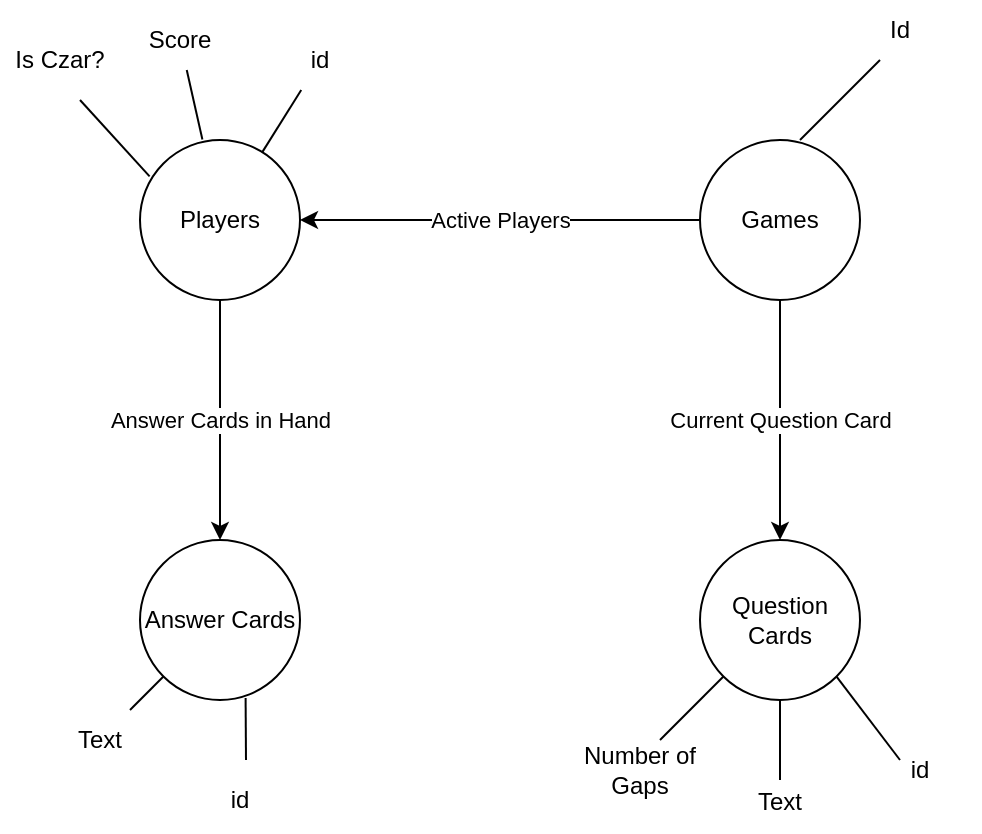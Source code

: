<mxfile version="17.4.0" type="device"><diagram id="P1fn2LaVJRM4Dg979Seg" name="Page-1"><mxGraphModel dx="1038" dy="617" grid="1" gridSize="10" guides="1" tooltips="1" connect="1" arrows="1" fold="1" page="1" pageScale="1" pageWidth="850" pageHeight="1100" math="0" shadow="0"><root><mxCell id="0"/><mxCell id="1" parent="0"/><mxCell id="3ibkJOfxGUWawJPeUrho-2" value="Answer Cards" style="ellipse;whiteSpace=wrap;html=1;aspect=fixed;" vertex="1" parent="1"><mxGeometry x="250" y="370" width="80" height="80" as="geometry"/></mxCell><mxCell id="3ibkJOfxGUWawJPeUrho-3" value="Question Cards" style="ellipse;whiteSpace=wrap;html=1;aspect=fixed;" vertex="1" parent="1"><mxGeometry x="530" y="370" width="80" height="80" as="geometry"/></mxCell><mxCell id="3ibkJOfxGUWawJPeUrho-4" value="Players" style="ellipse;whiteSpace=wrap;html=1;aspect=fixed;" vertex="1" parent="1"><mxGeometry x="250" y="170" width="80" height="80" as="geometry"/></mxCell><mxCell id="3ibkJOfxGUWawJPeUrho-5" value="Games" style="ellipse;whiteSpace=wrap;html=1;aspect=fixed;" vertex="1" parent="1"><mxGeometry x="530" y="170" width="80" height="80" as="geometry"/></mxCell><mxCell id="3ibkJOfxGUWawJPeUrho-7" value="Current Question Card" style="endArrow=classic;html=1;rounded=0;entryX=0.5;entryY=0;entryDx=0;entryDy=0;exitX=0.5;exitY=1;exitDx=0;exitDy=0;" edge="1" parent="1" source="3ibkJOfxGUWawJPeUrho-5" target="3ibkJOfxGUWawJPeUrho-3"><mxGeometry width="50" height="50" relative="1" as="geometry"><mxPoint x="400" y="340" as="sourcePoint"/><mxPoint x="450" y="290" as="targetPoint"/></mxGeometry></mxCell><mxCell id="3ibkJOfxGUWawJPeUrho-8" value="Active Players" style="endArrow=classic;html=1;rounded=0;exitX=0;exitY=0.5;exitDx=0;exitDy=0;entryX=1;entryY=0.5;entryDx=0;entryDy=0;" edge="1" parent="1" source="3ibkJOfxGUWawJPeUrho-5" target="3ibkJOfxGUWawJPeUrho-4"><mxGeometry width="50" height="50" relative="1" as="geometry"><mxPoint x="400" y="340" as="sourcePoint"/><mxPoint x="450" y="210" as="targetPoint"/></mxGeometry></mxCell><mxCell id="3ibkJOfxGUWawJPeUrho-9" value="Answer Cards in Hand" style="endArrow=classic;html=1;rounded=0;exitX=0.5;exitY=1;exitDx=0;exitDy=0;entryX=0.5;entryY=0;entryDx=0;entryDy=0;" edge="1" parent="1" source="3ibkJOfxGUWawJPeUrho-4" target="3ibkJOfxGUWawJPeUrho-2"><mxGeometry width="50" height="50" relative="1" as="geometry"><mxPoint x="400" y="340" as="sourcePoint"/><mxPoint x="450" y="290" as="targetPoint"/></mxGeometry></mxCell><mxCell id="3ibkJOfxGUWawJPeUrho-10" value="" style="endArrow=none;html=1;rounded=0;" edge="1" parent="1" source="3ibkJOfxGUWawJPeUrho-4" target="3ibkJOfxGUWawJPeUrho-11"><mxGeometry width="50" height="50" relative="1" as="geometry"><mxPoint x="400" y="340" as="sourcePoint"/><mxPoint x="340" y="130" as="targetPoint"/></mxGeometry></mxCell><mxCell id="3ibkJOfxGUWawJPeUrho-11" value="id" style="text;html=1;strokeColor=none;fillColor=none;align=center;verticalAlign=middle;whiteSpace=wrap;rounded=0;" vertex="1" parent="1"><mxGeometry x="310" y="115" width="60" height="30" as="geometry"/></mxCell><mxCell id="3ibkJOfxGUWawJPeUrho-12" value="" style="endArrow=none;html=1;rounded=0;exitX=0.66;exitY=0.988;exitDx=0;exitDy=0;exitPerimeter=0;" edge="1" parent="1" source="3ibkJOfxGUWawJPeUrho-2"><mxGeometry width="50" height="50" relative="1" as="geometry"><mxPoint x="400" y="340" as="sourcePoint"/><mxPoint x="303" y="480" as="targetPoint"/></mxGeometry></mxCell><mxCell id="3ibkJOfxGUWawJPeUrho-13" value="id" style="text;html=1;strokeColor=none;fillColor=none;align=center;verticalAlign=middle;whiteSpace=wrap;rounded=0;" vertex="1" parent="1"><mxGeometry x="270" y="485.0" width="60" height="30" as="geometry"/></mxCell><mxCell id="3ibkJOfxGUWawJPeUrho-14" value="" style="endArrow=none;html=1;rounded=0;entryX=0.625;entryY=0;entryDx=0;entryDy=0;entryPerimeter=0;" edge="1" parent="1" target="3ibkJOfxGUWawJPeUrho-5"><mxGeometry width="50" height="50" relative="1" as="geometry"><mxPoint x="620" y="130" as="sourcePoint"/><mxPoint x="450" y="290" as="targetPoint"/></mxGeometry></mxCell><mxCell id="3ibkJOfxGUWawJPeUrho-15" value="Id" style="text;html=1;strokeColor=none;fillColor=none;align=center;verticalAlign=middle;whiteSpace=wrap;rounded=0;" vertex="1" parent="1"><mxGeometry x="600" y="100" width="60" height="30" as="geometry"/></mxCell><mxCell id="3ibkJOfxGUWawJPeUrho-16" value="" style="endArrow=none;html=1;rounded=0;entryX=1;entryY=1;entryDx=0;entryDy=0;" edge="1" parent="1" target="3ibkJOfxGUWawJPeUrho-3"><mxGeometry width="50" height="50" relative="1" as="geometry"><mxPoint x="630" y="480" as="sourcePoint"/><mxPoint x="450" y="290" as="targetPoint"/></mxGeometry></mxCell><mxCell id="3ibkJOfxGUWawJPeUrho-17" value="id" style="text;html=1;strokeColor=none;fillColor=none;align=center;verticalAlign=middle;whiteSpace=wrap;rounded=0;" vertex="1" parent="1"><mxGeometry x="610" y="470" width="60" height="30" as="geometry"/></mxCell><mxCell id="3ibkJOfxGUWawJPeUrho-18" value="" style="endArrow=none;html=1;rounded=0;entryX=0.5;entryY=1;entryDx=0;entryDy=0;" edge="1" parent="1" target="3ibkJOfxGUWawJPeUrho-3"><mxGeometry width="50" height="50" relative="1" as="geometry"><mxPoint x="570" y="490" as="sourcePoint"/><mxPoint x="450" y="290" as="targetPoint"/></mxGeometry></mxCell><mxCell id="3ibkJOfxGUWawJPeUrho-19" value="Text" style="text;html=1;strokeColor=none;fillColor=none;align=center;verticalAlign=middle;whiteSpace=wrap;rounded=0;" vertex="1" parent="1"><mxGeometry x="540" y="485.8" width="60" height="30" as="geometry"/></mxCell><mxCell id="3ibkJOfxGUWawJPeUrho-20" value="" style="endArrow=none;html=1;rounded=0;entryX=0;entryY=1;entryDx=0;entryDy=0;" edge="1" parent="1" target="3ibkJOfxGUWawJPeUrho-3"><mxGeometry width="50" height="50" relative="1" as="geometry"><mxPoint x="510" y="470" as="sourcePoint"/><mxPoint x="450" y="290" as="targetPoint"/></mxGeometry></mxCell><mxCell id="3ibkJOfxGUWawJPeUrho-21" value="Number of Gaps" style="text;html=1;strokeColor=none;fillColor=none;align=center;verticalAlign=middle;whiteSpace=wrap;rounded=0;" vertex="1" parent="1"><mxGeometry x="470" y="470" width="60" height="30" as="geometry"/></mxCell><mxCell id="3ibkJOfxGUWawJPeUrho-22" value="" style="endArrow=none;html=1;rounded=0;exitX=0;exitY=1;exitDx=0;exitDy=0;" edge="1" parent="1" source="3ibkJOfxGUWawJPeUrho-2" target="3ibkJOfxGUWawJPeUrho-23"><mxGeometry width="50" height="50" relative="1" as="geometry"><mxPoint x="400" y="330" as="sourcePoint"/><mxPoint x="230" y="470" as="targetPoint"/></mxGeometry></mxCell><mxCell id="3ibkJOfxGUWawJPeUrho-23" value="Text" style="text;html=1;strokeColor=none;fillColor=none;align=center;verticalAlign=middle;whiteSpace=wrap;rounded=0;" vertex="1" parent="1"><mxGeometry x="200" y="455" width="60" height="30" as="geometry"/></mxCell><mxCell id="3ibkJOfxGUWawJPeUrho-24" value="" style="endArrow=none;html=1;rounded=0;entryX=0.06;entryY=0.227;entryDx=0;entryDy=0;entryPerimeter=0;" edge="1" parent="1" target="3ibkJOfxGUWawJPeUrho-4"><mxGeometry width="50" height="50" relative="1" as="geometry"><mxPoint x="220" y="150" as="sourcePoint"/><mxPoint x="450" y="280" as="targetPoint"/></mxGeometry></mxCell><mxCell id="3ibkJOfxGUWawJPeUrho-25" value="Is Czar?" style="text;html=1;strokeColor=none;fillColor=none;align=center;verticalAlign=middle;whiteSpace=wrap;rounded=0;" vertex="1" parent="1"><mxGeometry x="180" y="115" width="60" height="30" as="geometry"/></mxCell><mxCell id="3ibkJOfxGUWawJPeUrho-26" value="" style="endArrow=none;html=1;rounded=0;exitX=0.39;exitY=-0.003;exitDx=0;exitDy=0;exitPerimeter=0;" edge="1" parent="1" source="3ibkJOfxGUWawJPeUrho-4" target="3ibkJOfxGUWawJPeUrho-27"><mxGeometry width="50" height="50" relative="1" as="geometry"><mxPoint x="250" y="145" as="sourcePoint"/><mxPoint x="270" y="120" as="targetPoint"/></mxGeometry></mxCell><mxCell id="3ibkJOfxGUWawJPeUrho-27" value="Score" style="text;html=1;strokeColor=none;fillColor=none;align=center;verticalAlign=middle;whiteSpace=wrap;rounded=0;" vertex="1" parent="1"><mxGeometry x="240" y="105" width="60" height="30" as="geometry"/></mxCell></root></mxGraphModel></diagram></mxfile>